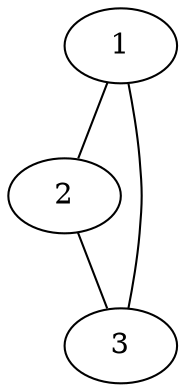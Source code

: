 graph G {
	graph [bb="0,0,126.21,98.408",
		center=1,
		maxiter=25000,
		overlap=false,
		"regular-Gminlen"=5,
		size="10,10"
	];
	node [label="\N"];
	1	 [height=0.5,
		pos="27,79.934",
		width=0.75];
	2	 [height=0.5,
		pos="99.206,80.408",
		width=0.75];
	1 -- 2	 [dir=none,
		pos="54.298,80.113 60.049,80.151 66.117,80.191 71.87,80.228"];
	3	 [height=0.5,
		pos="63.592,18",
		width=0.75];
	1 -- 3	 [dir=none,
		pos="36.999,63.01 42.162,54.271 48.444,43.639 53.605,34.903"];
	2 -- 3	 [dir=none,
		pos="89.475,63.354 84.449,54.549 78.336,43.835 73.312,35.033"];
}
